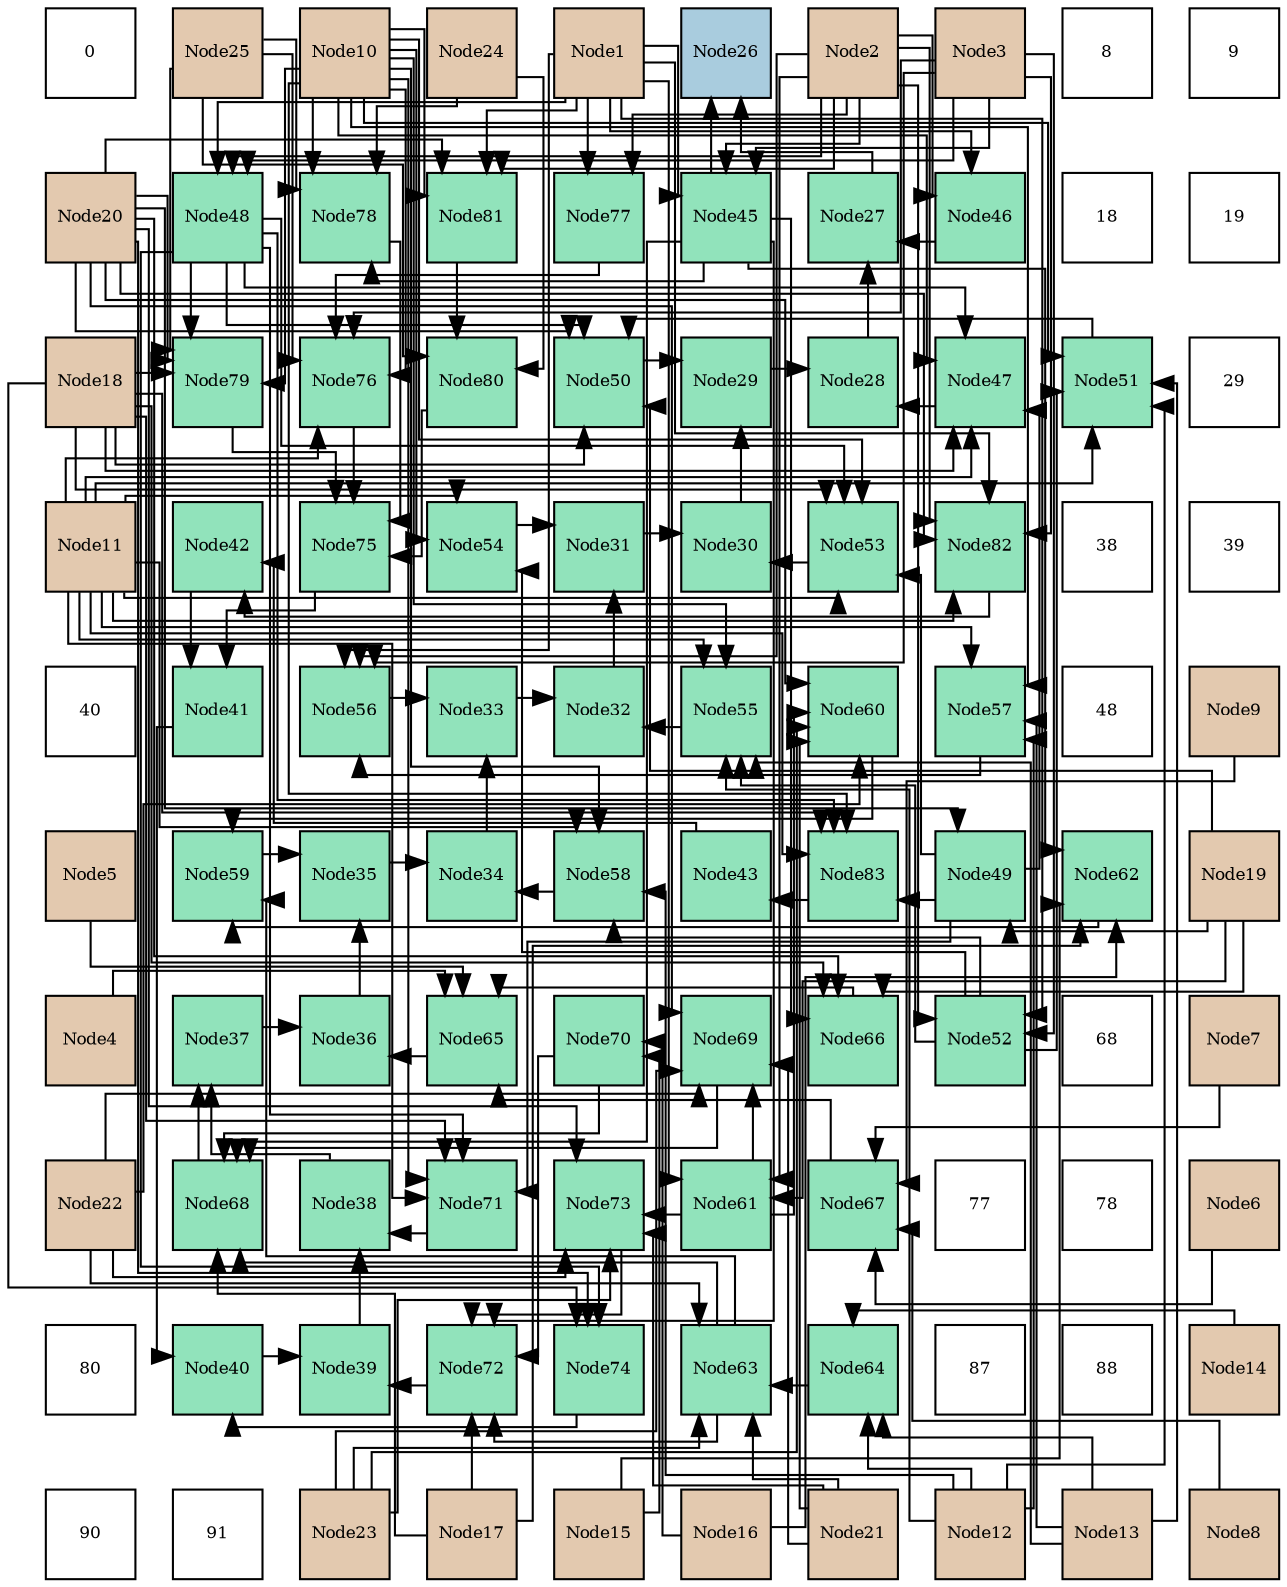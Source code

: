 digraph layout{
 rankdir=TB;
 splines=ortho;
 node [style=filled shape=square fixedsize=true width=0.6];
0[label="0", fontsize=8, fillcolor="#ffffff"];
1[label="Node25", fontsize=8, fillcolor="#e3c9af"];
2[label="Node10", fontsize=8, fillcolor="#e3c9af"];
3[label="Node24", fontsize=8, fillcolor="#e3c9af"];
4[label="Node1", fontsize=8, fillcolor="#e3c9af"];
5[label="Node26", fontsize=8, fillcolor="#a9ccde"];
6[label="Node2", fontsize=8, fillcolor="#e3c9af"];
7[label="Node3", fontsize=8, fillcolor="#e3c9af"];
8[label="8", fontsize=8, fillcolor="#ffffff"];
9[label="9", fontsize=8, fillcolor="#ffffff"];
10[label="Node20", fontsize=8, fillcolor="#e3c9af"];
11[label="Node48", fontsize=8, fillcolor="#91e3bb"];
12[label="Node78", fontsize=8, fillcolor="#91e3bb"];
13[label="Node81", fontsize=8, fillcolor="#91e3bb"];
14[label="Node77", fontsize=8, fillcolor="#91e3bb"];
15[label="Node45", fontsize=8, fillcolor="#91e3bb"];
16[label="Node27", fontsize=8, fillcolor="#91e3bb"];
17[label="Node46", fontsize=8, fillcolor="#91e3bb"];
18[label="18", fontsize=8, fillcolor="#ffffff"];
19[label="19", fontsize=8, fillcolor="#ffffff"];
20[label="Node18", fontsize=8, fillcolor="#e3c9af"];
21[label="Node79", fontsize=8, fillcolor="#91e3bb"];
22[label="Node76", fontsize=8, fillcolor="#91e3bb"];
23[label="Node80", fontsize=8, fillcolor="#91e3bb"];
24[label="Node50", fontsize=8, fillcolor="#91e3bb"];
25[label="Node29", fontsize=8, fillcolor="#91e3bb"];
26[label="Node28", fontsize=8, fillcolor="#91e3bb"];
27[label="Node47", fontsize=8, fillcolor="#91e3bb"];
28[label="Node51", fontsize=8, fillcolor="#91e3bb"];
29[label="29", fontsize=8, fillcolor="#ffffff"];
30[label="Node11", fontsize=8, fillcolor="#e3c9af"];
31[label="Node42", fontsize=8, fillcolor="#91e3bb"];
32[label="Node75", fontsize=8, fillcolor="#91e3bb"];
33[label="Node54", fontsize=8, fillcolor="#91e3bb"];
34[label="Node31", fontsize=8, fillcolor="#91e3bb"];
35[label="Node30", fontsize=8, fillcolor="#91e3bb"];
36[label="Node53", fontsize=8, fillcolor="#91e3bb"];
37[label="Node82", fontsize=8, fillcolor="#91e3bb"];
38[label="38", fontsize=8, fillcolor="#ffffff"];
39[label="39", fontsize=8, fillcolor="#ffffff"];
40[label="40", fontsize=8, fillcolor="#ffffff"];
41[label="Node41", fontsize=8, fillcolor="#91e3bb"];
42[label="Node56", fontsize=8, fillcolor="#91e3bb"];
43[label="Node33", fontsize=8, fillcolor="#91e3bb"];
44[label="Node32", fontsize=8, fillcolor="#91e3bb"];
45[label="Node55", fontsize=8, fillcolor="#91e3bb"];
46[label="Node60", fontsize=8, fillcolor="#91e3bb"];
47[label="Node57", fontsize=8, fillcolor="#91e3bb"];
48[label="48", fontsize=8, fillcolor="#ffffff"];
49[label="Node9", fontsize=8, fillcolor="#e3c9af"];
50[label="Node5", fontsize=8, fillcolor="#e3c9af"];
51[label="Node59", fontsize=8, fillcolor="#91e3bb"];
52[label="Node35", fontsize=8, fillcolor="#91e3bb"];
53[label="Node34", fontsize=8, fillcolor="#91e3bb"];
54[label="Node58", fontsize=8, fillcolor="#91e3bb"];
55[label="Node43", fontsize=8, fillcolor="#91e3bb"];
56[label="Node83", fontsize=8, fillcolor="#91e3bb"];
57[label="Node49", fontsize=8, fillcolor="#91e3bb"];
58[label="Node62", fontsize=8, fillcolor="#91e3bb"];
59[label="Node19", fontsize=8, fillcolor="#e3c9af"];
60[label="Node4", fontsize=8, fillcolor="#e3c9af"];
61[label="Node37", fontsize=8, fillcolor="#91e3bb"];
62[label="Node36", fontsize=8, fillcolor="#91e3bb"];
63[label="Node65", fontsize=8, fillcolor="#91e3bb"];
64[label="Node70", fontsize=8, fillcolor="#91e3bb"];
65[label="Node69", fontsize=8, fillcolor="#91e3bb"];
66[label="Node66", fontsize=8, fillcolor="#91e3bb"];
67[label="Node52", fontsize=8, fillcolor="#91e3bb"];
68[label="68", fontsize=8, fillcolor="#ffffff"];
69[label="Node7", fontsize=8, fillcolor="#e3c9af"];
70[label="Node22", fontsize=8, fillcolor="#e3c9af"];
71[label="Node68", fontsize=8, fillcolor="#91e3bb"];
72[label="Node38", fontsize=8, fillcolor="#91e3bb"];
73[label="Node71", fontsize=8, fillcolor="#91e3bb"];
74[label="Node73", fontsize=8, fillcolor="#91e3bb"];
75[label="Node61", fontsize=8, fillcolor="#91e3bb"];
76[label="Node67", fontsize=8, fillcolor="#91e3bb"];
77[label="77", fontsize=8, fillcolor="#ffffff"];
78[label="78", fontsize=8, fillcolor="#ffffff"];
79[label="Node6", fontsize=8, fillcolor="#e3c9af"];
80[label="80", fontsize=8, fillcolor="#ffffff"];
81[label="Node40", fontsize=8, fillcolor="#91e3bb"];
82[label="Node39", fontsize=8, fillcolor="#91e3bb"];
83[label="Node72", fontsize=8, fillcolor="#91e3bb"];
84[label="Node74", fontsize=8, fillcolor="#91e3bb"];
85[label="Node63", fontsize=8, fillcolor="#91e3bb"];
86[label="Node64", fontsize=8, fillcolor="#91e3bb"];
87[label="87", fontsize=8, fillcolor="#ffffff"];
88[label="88", fontsize=8, fillcolor="#ffffff"];
89[label="Node14", fontsize=8, fillcolor="#e3c9af"];
90[label="90", fontsize=8, fillcolor="#ffffff"];
91[label="91", fontsize=8, fillcolor="#ffffff"];
92[label="Node23", fontsize=8, fillcolor="#e3c9af"];
93[label="Node17", fontsize=8, fillcolor="#e3c9af"];
94[label="Node15", fontsize=8, fillcolor="#e3c9af"];
95[label="Node16", fontsize=8, fillcolor="#e3c9af"];
96[label="Node21", fontsize=8, fillcolor="#e3c9af"];
97[label="Node12", fontsize=8, fillcolor="#e3c9af"];
98[label="Node13", fontsize=8, fillcolor="#e3c9af"];
99[label="Node8", fontsize=8, fillcolor="#e3c9af"];
edge [constraint=false, style=vis];16 -> 5;
15 -> 5;
26 -> 16;
17 -> 16;
25 -> 26;
27 -> 26;
35 -> 25;
24 -> 25;
34 -> 35;
36 -> 35;
44 -> 34;
33 -> 34;
43 -> 44;
45 -> 44;
53 -> 43;
42 -> 43;
52 -> 53;
54 -> 53;
62 -> 52;
51 -> 52;
61 -> 62;
63 -> 62;
72 -> 61;
71 -> 61;
82 -> 72;
73 -> 72;
81 -> 82;
83 -> 82;
41 -> 81;
84 -> 81;
31 -> 41;
32 -> 41;
55 -> 31;
37 -> 31;
56 -> 55;
28 -> 24;
11 -> 24;
20 -> 24;
59 -> 24;
10 -> 24;
46 -> 51;
58 -> 51;
85 -> 51;
66 -> 63;
76 -> 63;
60 -> 63;
50 -> 63;
85 -> 71;
65 -> 71;
15 -> 71;
64 -> 71;
93 -> 71;
85 -> 83;
74 -> 83;
15 -> 83;
64 -> 83;
93 -> 83;
22 -> 32;
12 -> 32;
21 -> 32;
23 -> 32;
11 -> 27;
57 -> 27;
2 -> 27;
30 -> 27;
20 -> 27;
67 -> 28;
2 -> 28;
30 -> 28;
97 -> 28;
98 -> 28;
11 -> 36;
57 -> 36;
2 -> 36;
30 -> 36;
20 -> 36;
67 -> 33;
2 -> 33;
30 -> 33;
67 -> 45;
2 -> 45;
30 -> 45;
97 -> 45;
98 -> 45;
47 -> 42;
4 -> 42;
6 -> 42;
7 -> 42;
67 -> 54;
2 -> 54;
30 -> 54;
97 -> 54;
75 -> 46;
10 -> 46;
96 -> 46;
70 -> 46;
92 -> 46;
15 -> 58;
94 -> 58;
95 -> 58;
93 -> 58;
86 -> 85;
96 -> 85;
70 -> 85;
92 -> 85;
15 -> 66;
20 -> 66;
59 -> 66;
10 -> 66;
75 -> 65;
10 -> 65;
96 -> 65;
70 -> 65;
92 -> 65;
11 -> 73;
57 -> 73;
2 -> 73;
30 -> 73;
20 -> 73;
75 -> 74;
10 -> 74;
96 -> 74;
70 -> 74;
92 -> 74;
11 -> 84;
20 -> 84;
10 -> 84;
14 -> 22;
7 -> 22;
2 -> 22;
30 -> 22;
1 -> 22;
15 -> 12;
2 -> 12;
3 -> 12;
1 -> 12;
11 -> 21;
2 -> 21;
20 -> 21;
10 -> 21;
1 -> 21;
13 -> 23;
3 -> 23;
1 -> 23;
11 -> 56;
57 -> 56;
2 -> 56;
30 -> 56;
20 -> 56;
4 -> 15;
6 -> 15;
7 -> 15;
4 -> 17;
6 -> 17;
4 -> 11;
6 -> 11;
7 -> 11;
59 -> 57;
10 -> 57;
4 -> 67;
6 -> 67;
7 -> 67;
2 -> 47;
30 -> 47;
97 -> 47;
98 -> 47;
4 -> 75;
6 -> 75;
59 -> 75;
97 -> 86;
98 -> 86;
89 -> 86;
79 -> 76;
69 -> 76;
99 -> 76;
49 -> 76;
94 -> 64;
95 -> 64;
4 -> 14;
6 -> 14;
4 -> 13;
6 -> 13;
2 -> 13;
10 -> 13;
4 -> 37;
6 -> 37;
7 -> 37;
30 -> 37;
10 -> 37;
edge [constraint=true, style=invis];
0 -> 10 -> 20 -> 30 -> 40 -> 50 -> 60 -> 70 -> 80 -> 90;
1 -> 11 -> 21 -> 31 -> 41 -> 51 -> 61 -> 71 -> 81 -> 91;
2 -> 12 -> 22 -> 32 -> 42 -> 52 -> 62 -> 72 -> 82 -> 92;
3 -> 13 -> 23 -> 33 -> 43 -> 53 -> 63 -> 73 -> 83 -> 93;
4 -> 14 -> 24 -> 34 -> 44 -> 54 -> 64 -> 74 -> 84 -> 94;
5 -> 15 -> 25 -> 35 -> 45 -> 55 -> 65 -> 75 -> 85 -> 95;
6 -> 16 -> 26 -> 36 -> 46 -> 56 -> 66 -> 76 -> 86 -> 96;
7 -> 17 -> 27 -> 37 -> 47 -> 57 -> 67 -> 77 -> 87 -> 97;
8 -> 18 -> 28 -> 38 -> 48 -> 58 -> 68 -> 78 -> 88 -> 98;
9 -> 19 -> 29 -> 39 -> 49 -> 59 -> 69 -> 79 -> 89 -> 99;
rank = same {0 -> 1 -> 2 -> 3 -> 4 -> 5 -> 6 -> 7 -> 8 -> 9};
rank = same {10 -> 11 -> 12 -> 13 -> 14 -> 15 -> 16 -> 17 -> 18 -> 19};
rank = same {20 -> 21 -> 22 -> 23 -> 24 -> 25 -> 26 -> 27 -> 28 -> 29};
rank = same {30 -> 31 -> 32 -> 33 -> 34 -> 35 -> 36 -> 37 -> 38 -> 39};
rank = same {40 -> 41 -> 42 -> 43 -> 44 -> 45 -> 46 -> 47 -> 48 -> 49};
rank = same {50 -> 51 -> 52 -> 53 -> 54 -> 55 -> 56 -> 57 -> 58 -> 59};
rank = same {60 -> 61 -> 62 -> 63 -> 64 -> 65 -> 66 -> 67 -> 68 -> 69};
rank = same {70 -> 71 -> 72 -> 73 -> 74 -> 75 -> 76 -> 77 -> 78 -> 79};
rank = same {80 -> 81 -> 82 -> 83 -> 84 -> 85 -> 86 -> 87 -> 88 -> 89};
rank = same {90 -> 91 -> 92 -> 93 -> 94 -> 95 -> 96 -> 97 -> 98 -> 99};
}